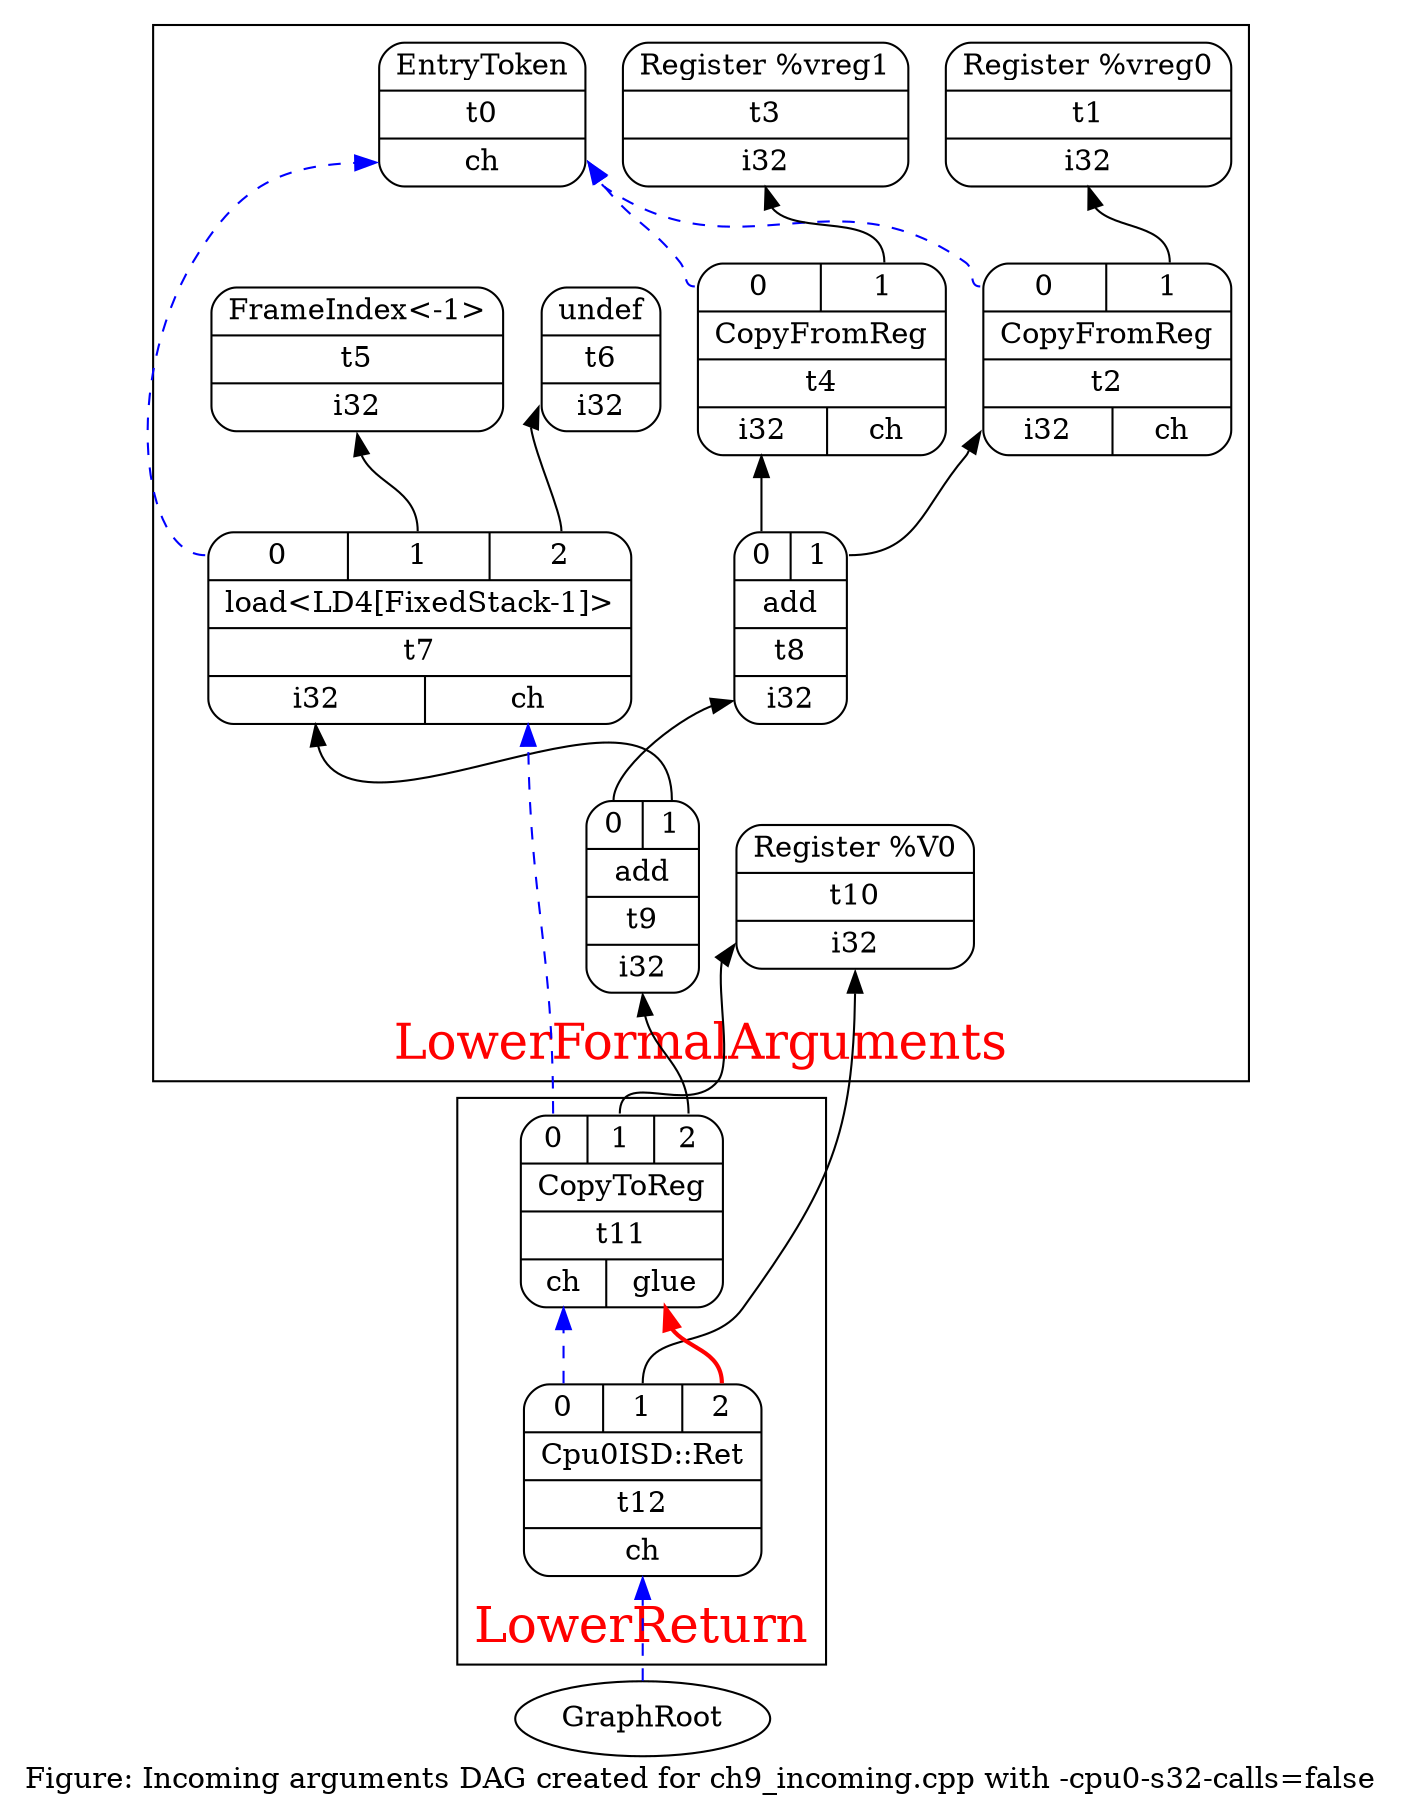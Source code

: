 digraph "dag-combine1 input for _Z5sum_iiii:" {
	rankdir="BT";
	label="Figure: Incoming arguments DAG created for ch9_incoming.cpp with -cpu0-s32-calls=false";

  subgraph cluster_0 {
    fontcolor=red;
    fontsize=24;
    label = "LowerFormalArguments";
	Node0x102f0e0f0 [shape=record,shape=Mrecord,label="{EntryToken|t0|{<d0>ch}}"];
	Node0x10305c200 [shape=record,shape=Mrecord,label="{Register %vreg0|t1|{<d0>i32}}"];
	Node0x10305c270 [shape=record,shape=Mrecord,label="{{<s0>0|<s1>1}|CopyFromReg|t2|{<d0>i32|<d1>ch}}"];
	Node0x10305c270:s0 -> Node0x102f0e0f0:d0[color=blue,style=dashed];
	Node0x10305c270:s1 -> Node0x10305c200:d0;
	Node0x10305c2e0 [shape=record,shape=Mrecord,label="{Register %vreg1|t3|{<d0>i32}}"];
	Node0x10305c350 [shape=record,shape=Mrecord,label="{{<s0>0|<s1>1}|CopyFromReg|t4|{<d0>i32|<d1>ch}}"];
	Node0x10305c350:s0 -> Node0x102f0e0f0:d0[color=blue,style=dashed];
	Node0x10305c350:s1 -> Node0x10305c2e0:d0;
	Node0x10305c3c0 [shape=record,shape=Mrecord,label="{FrameIndex\<-1\>|t5|{<d0>i32}}"];
	Node0x10305c430 [shape=record,shape=Mrecord,label="{undef|t6|{<d0>i32}}"];
	Node0x10305c4a0 [shape=record,shape=Mrecord,label="{{<s0>0|<s1>1|<s2>2}|load\<LD4[FixedStack-1]\>|t7|{<d0>i32|<d1>ch}}"];
	Node0x10305c4a0:s0 -> Node0x102f0e0f0:d0[color=blue,style=dashed];
	Node0x10305c4a0:s1 -> Node0x10305c3c0:d0;
	Node0x10305c4a0:s2 -> Node0x10305c430:d0;
	Node0x10305c510 [shape=record,shape=Mrecord,label="{{<s0>0|<s1>1}|add|t8|{<d0>i32}}"];
	Node0x10305c510:s0 -> Node0x10305c350:d0;
	Node0x10305c510:s1 -> Node0x10305c270:d0;
	Node0x10305c580 [shape=record,shape=Mrecord,label="{{<s0>0|<s1>1}|add|t9|{<d0>i32}}"];
	Node0x10305c580:s0 -> Node0x10305c510:d0;
	Node0x10305c580:s1 -> Node0x10305c4a0:d0;
	Node0x10305c5f0 [shape=record,shape=Mrecord,label="{Register %V0|t10|{<d0>i32}}"];
  }
  subgraph cluster_1 {
    fontcolor=red;
    fontsize=24;
    label = "LowerReturn";
	Node0x10305c660 [shape=record,shape=Mrecord,label="{{<s0>0|<s1>1|<s2>2}|CopyToReg|t11|{<d0>ch|<d1>glue}}"];
	Node0x10305c660:s0 -> Node0x10305c4a0:d1[color=blue,style=dashed];
	Node0x10305c660:s1 -> Node0x10305c5f0:d0;
	Node0x10305c660:s2 -> Node0x10305c580:d0;
	Node0x10305c6d0 [shape=record,shape=Mrecord,label="{{<s0>0|<s1>1|<s2>2}|Cpu0ISD::Ret|t12|{<d0>ch}}"];
	Node0x10305c6d0:s0 -> Node0x10305c660:d0[color=blue,style=dashed];
	Node0x10305c6d0:s1 -> Node0x10305c5f0:d0;
	Node0x10305c6d0:s2 -> Node0x10305c660:d1[color=red,style=bold];
  }
	Node0x0[ plaintext=circle, label ="GraphRoot"];
	Node0x0 -> Node0x10305c6d0:d0[color=blue,style=dashed];
}
